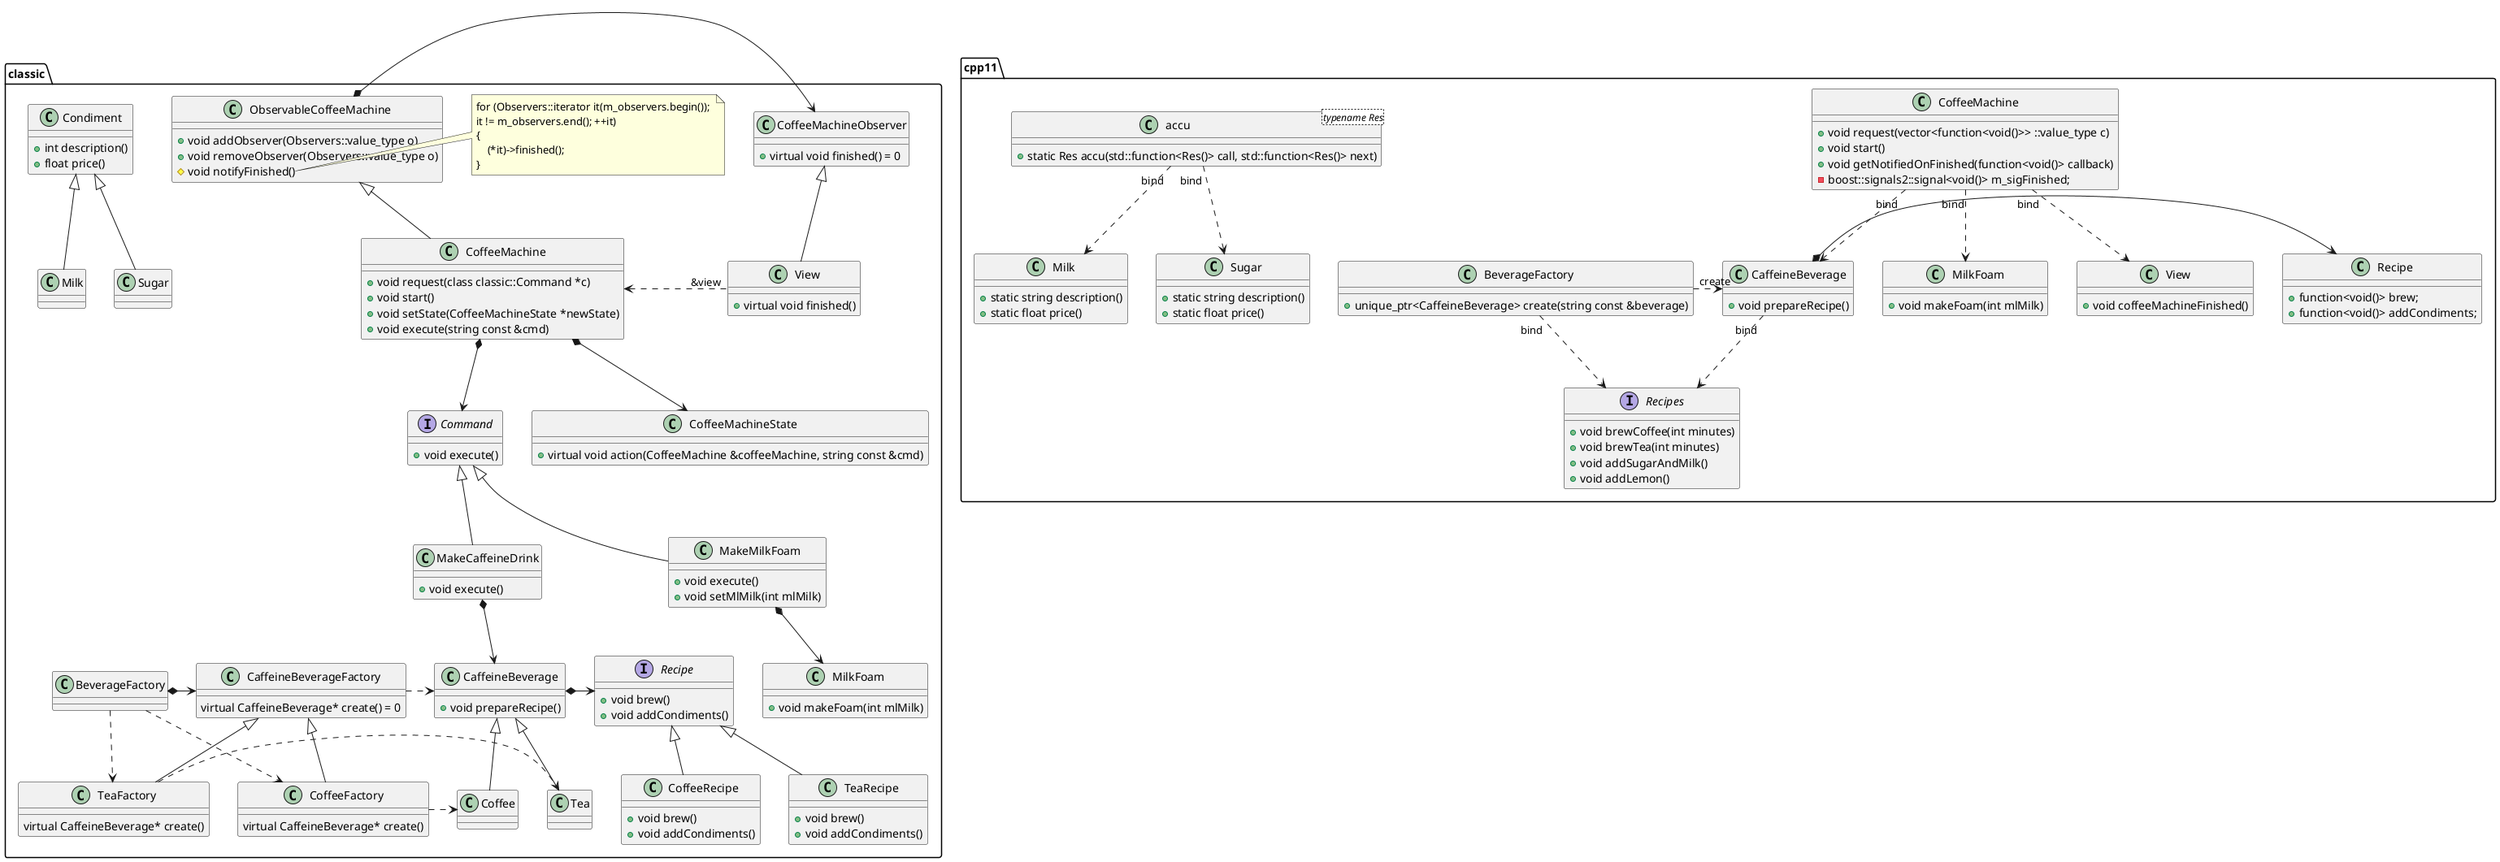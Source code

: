 @startuml
set namespaceSeparator ::


class classic::CoffeeMachine {
+ void request(class classic::Command *c)
+ void start()
+ void setState(CoffeeMachineState *newState)
+ void execute(string const &cmd)
}

interface classic::Command {
+ void execute()
}

class classic::MakeMilkFoam {
+ void execute()
+ void setMlMilk(int mlMilk)
}


class classic::MilkFoam {
+ void makeFoam(int mlMilk)
}


class classic::MakeCaffeineDrink {
+ void execute()
}


class classic::CaffeineBeverage {
+ void prepareRecipe()
}


class classic::Condiment {
+ int description()
+ float price()
}

class classic::Milk {
}

class classic::Sugar {
}

interface classic::Recipe {
+ void brew()
+ void addCondiments()
}

class classic::CoffeeRecipe {
+ void brew()
+ void addCondiments()
}

class classic::TeaRecipe {
+ void brew()
+ void addCondiments()
}

class classic::CoffeeMachineState{
+ virtual void action(CoffeeMachine &coffeeMachine, string const &cmd)  
}

class classic::CoffeeMachineObserver{
+ virtual void finished() = 0
}

class classic::View
{
+ virtual void finished()
}

class classic::ObservableCoffeeMachine
{
+ void addObserver(Observers::value_type o)
+ void removeObserver(Observers::value_type o)
# void notifyFinished()
}

namespace classic {
note right of ObservableCoffeeMachine::notifyFinished
                for (Observers::iterator it(m_observers.begin()); 
                it != m_observers.end(); ++it)
                {
                    (*it)->finished();
                }
end note
}

class classic::Coffee
{   
}

class classic::Tea
{   
}

class classic::CaffeineBeverageFactory
{
    virtual CaffeineBeverage* create() = 0
}

class classic::CoffeeFactory
{
    virtual CaffeineBeverage* create()
}

class classic::TeaFactory
{
    virtual CaffeineBeverage* create()
}


class classic::BeverageFactory
{

}


classic::CoffeeRecipe -up-|> classic::Recipe
classic::MakeCaffeineDrink -up-|> classic::Command
classic::Milk -up-|> classic::Condiment
classic::Sugar -up-|> classic::Condiment
classic::TeaRecipe -up-|> classic::Recipe



classic::Command <-up-* classic::CoffeeMachine   


classic::CaffeineBeverage *-right-> classic::Recipe

classic::MakeCaffeineDrink *--> classic::CaffeineBeverage

classic::MakeMilkFoam -up-|> classic::Command
classic::MilkFoam <-up-* classic::MakeMilkFoam


classic::CoffeeMachine -up-|> classic::ObservableCoffeeMachine
classic::ObservableCoffeeMachine *-right-> classic::CoffeeMachineObserver
classic::View -up-|> classic::CoffeeMachineObserver 
classic::CoffeeMachine *--> classic::CoffeeMachineState

classic::View "&view".left.> classic::CoffeeMachine

classic::Coffee -up-|> classic::CaffeineBeverage

classic::Tea -up-|> classic::CaffeineBeverage

classic::CoffeeFactory -up-|> classic::CaffeineBeverageFactory

classic::TeaFactory -up-|> classic::CaffeineBeverageFactory

classic::CoffeeFactory .right.> classic::Coffee

classic::TeaFactory .right.> classic::Tea

classic::CaffeineBeverageFactory .right.> classic::CaffeineBeverage


classic::BeverageFactory *-right-> classic::CaffeineBeverageFactory

classic::BeverageFactory .right.> classic::CoffeeFactory

classic::BeverageFactory .right.> classic::TeaFactory


' --------分割线--------


class cpp11::CaffeineBeverage {
+ void prepareRecipe()
}

class cpp11::CoffeeMachine {
+ void request(vector<function<void()>> ::value_type c)
+ void start()
+ void getNotifiedOnFinished(function<void()> callback)
- boost::signals2::signal<void()> m_sigFinished;
}

' class cpp11::Condiment {
' + function<string()> description
' + function<float()> price
' }

class cpp11::Milk {
+ static string description()
+ static float price()
}

class cpp11::Sugar {
+ static string description()
+ static float price()
}


class cpp11::MilkFoam {
+ void makeFoam(int mlMilk)
}

class cpp11::Recipe {
+ function<void()> brew;
+ function<void()> addCondiments;
}

interface cpp11::Recipes {
+ void brewCoffee(int minutes)
+ void brewTea(int minutes)
+ void addSugarAndMilk()
+ void addLemon()
}

class cpp11::accu<typename Res> {
+ static Res accu(std::function<Res()> call, std::function<Res()> next)
}


class cpp11::View
{
+ void coffeeMachineFinished()
}

class cpp11::BeverageFactory
{
+ unique_ptr<CaffeineBeverage> create(string const &beverage)

}

cpp11::BeverageFactory "create".right.> cpp11::CaffeineBeverage

cpp11::BeverageFactory "bind".right.> cpp11::Recipes

cpp11::CaffeineBeverage *-right-> cpp11::Recipe

cpp11::CoffeeMachine "bind"..> cpp11::CaffeineBeverage

cpp11::CaffeineBeverage "bind"..> cpp11::Recipes


cpp11::CoffeeMachine "bind"..> cpp11::MilkFoam

cpp11::CoffeeMachine "bind"..> cpp11::View

cpp11::accu "bind"..>  cpp11::Milk
cpp11::accu "bind"..>  cpp11::Sugar

@enduml
